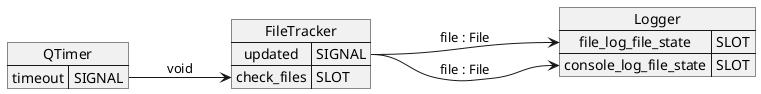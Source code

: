 @startuml gwe
left to right direction

map QTimer {
    timeout=>SIGNAL
}

map FileTracker {
    updated=>SIGNAL
    check_files=>SLOT
}

map Logger {
    file_log_file_state=>SLOT
    console_log_file_state=>SLOT
}
QTimer::timeout --> FileTracker::check_files : void
FileTracker::updated ---> Logger::file_log_file_state : "file : File"
FileTracker::updated ---> Logger::console_log_file_state : "file : File"
@enduml

